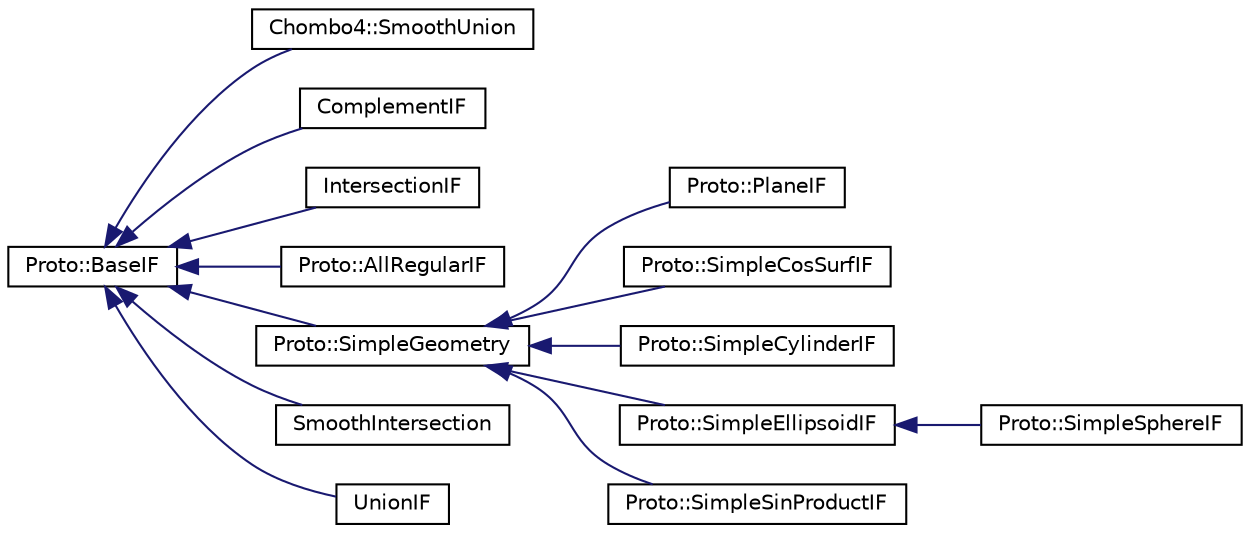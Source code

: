 digraph "Graphical Class Hierarchy"
{
  edge [fontname="Helvetica",fontsize="10",labelfontname="Helvetica",labelfontsize="10"];
  node [fontname="Helvetica",fontsize="10",shape=record];
  rankdir="LR";
  Node0 [label="Proto::BaseIF",height=0.2,width=0.4,color="black", fillcolor="white", style="filled",URL="$classProto_1_1BaseIF.html",tooltip="Class that specifies and implicit function. "];
  Node0 -> Node1 [dir="back",color="midnightblue",fontsize="10",style="solid",fontname="Helvetica"];
  Node1 [label="Chombo4::SmoothUnion",height=0.2,width=0.4,color="black", fillcolor="white", style="filled",URL="$classChombo4_1_1SmoothUnion.html"];
  Node0 -> Node2 [dir="back",color="midnightblue",fontsize="10",style="solid",fontname="Helvetica"];
  Node2 [label="ComplementIF",height=0.2,width=0.4,color="black", fillcolor="white", style="filled",URL="$classComplementIF.html"];
  Node0 -> Node3 [dir="back",color="midnightblue",fontsize="10",style="solid",fontname="Helvetica"];
  Node3 [label="IntersectionIF",height=0.2,width=0.4,color="black", fillcolor="white", style="filled",URL="$classIntersectionIF.html"];
  Node0 -> Node4 [dir="back",color="midnightblue",fontsize="10",style="solid",fontname="Helvetica"];
  Node4 [label="Proto::AllRegularIF",height=0.2,width=0.4,color="black", fillcolor="white", style="filled",URL="$classProto_1_1AllRegularIF.html"];
  Node0 -> Node5 [dir="back",color="midnightblue",fontsize="10",style="solid",fontname="Helvetica"];
  Node5 [label="Proto::SimpleGeometry",height=0.2,width=0.4,color="black", fillcolor="white", style="filled",URL="$classProto_1_1SimpleGeometry.html",tooltip="truly simple geometries can have some simplified bits about what is all covered or regular ..."];
  Node5 -> Node6 [dir="back",color="midnightblue",fontsize="10",style="solid",fontname="Helvetica"];
  Node6 [label="Proto::PlaneIF",height=0.2,width=0.4,color="black", fillcolor="white", style="filled",URL="$classProto_1_1PlaneIF.html"];
  Node5 -> Node7 [dir="back",color="midnightblue",fontsize="10",style="solid",fontname="Helvetica"];
  Node7 [label="Proto::SimpleCosSurfIF",height=0.2,width=0.4,color="black", fillcolor="white", style="filled",URL="$classProto_1_1SimpleCosSurfIF.html",tooltip="Cos surfaces. "];
  Node5 -> Node8 [dir="back",color="midnightblue",fontsize="10",style="solid",fontname="Helvetica"];
  Node8 [label="Proto::SimpleCylinderIF",height=0.2,width=0.4,color="black", fillcolor="white", style="filled",URL="$classProto_1_1SimpleCylinderIF.html",tooltip="Cylinder. "];
  Node5 -> Node9 [dir="back",color="midnightblue",fontsize="10",style="solid",fontname="Helvetica"];
  Node9 [label="Proto::SimpleEllipsoidIF",height=0.2,width=0.4,color="black", fillcolor="white", style="filled",URL="$classProto_1_1SimpleEllipsoidIF.html",tooltip="Ellipsoid. "];
  Node9 -> Node10 [dir="back",color="midnightblue",fontsize="10",style="solid",fontname="Helvetica"];
  Node10 [label="Proto::SimpleSphereIF",height=0.2,width=0.4,color="black", fillcolor="white", style="filled",URL="$classProto_1_1SimpleSphereIF.html",tooltip="Sphere. "];
  Node5 -> Node11 [dir="back",color="midnightblue",fontsize="10",style="solid",fontname="Helvetica"];
  Node11 [label="Proto::SimpleSinProductIF",height=0.2,width=0.4,color="black", fillcolor="white", style="filled",URL="$classProto_1_1SimpleSinProductIF.html",tooltip="Sin bubbles. "];
  Node0 -> Node12 [dir="back",color="midnightblue",fontsize="10",style="solid",fontname="Helvetica"];
  Node12 [label="SmoothIntersection",height=0.2,width=0.4,color="black", fillcolor="white", style="filled",URL="$classSmoothIntersection.html"];
  Node0 -> Node13 [dir="back",color="midnightblue",fontsize="10",style="solid",fontname="Helvetica"];
  Node13 [label="UnionIF",height=0.2,width=0.4,color="black", fillcolor="white", style="filled",URL="$classUnionIF.html"];
}
